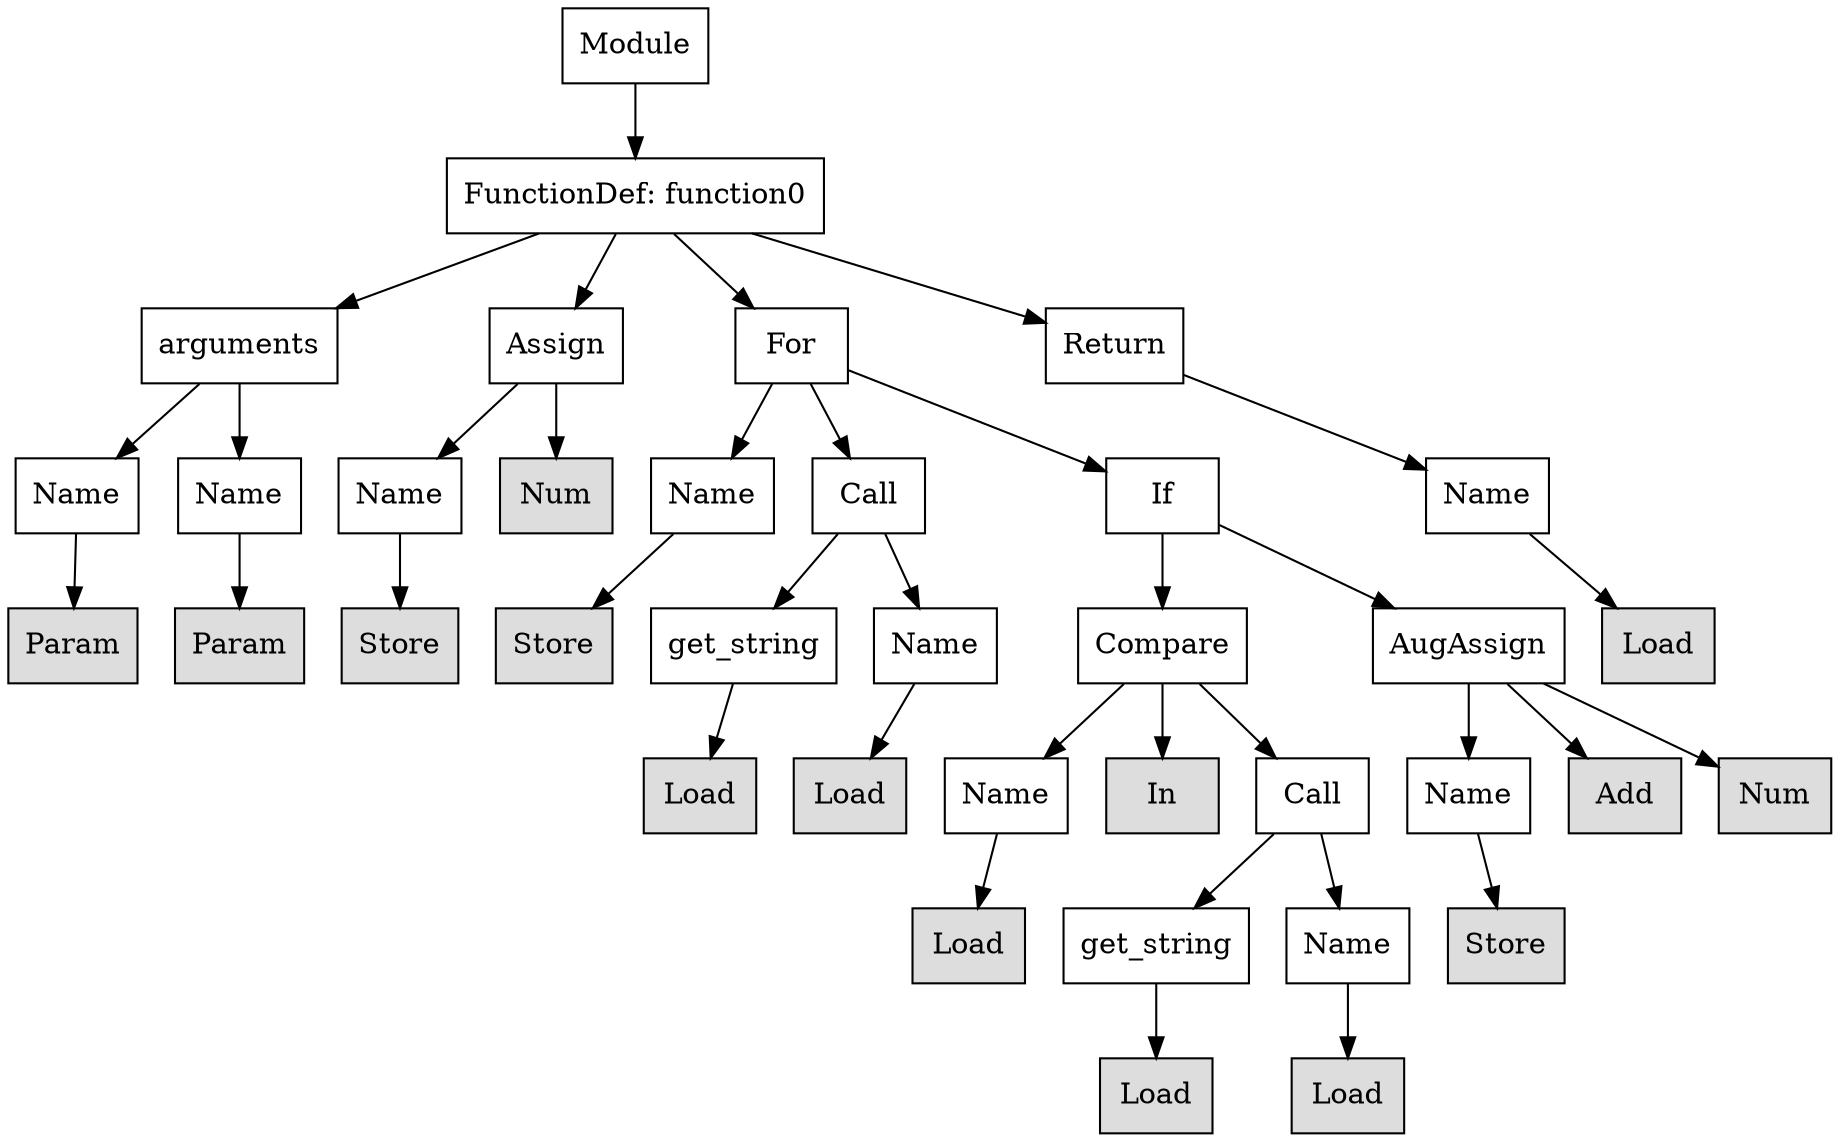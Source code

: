 digraph G {
n0 [shape=rect, label="Module"];
n1 [shape=rect, label="FunctionDef: function0"];
n2 [shape=rect, label="arguments"];
n3 [shape=rect, label="Assign"];
n4 [shape=rect, label="For"];
n5 [shape=rect, label="Return"];
n6 [shape=rect, label="Name"];
n7 [shape=rect, label="Name"];
n8 [shape=rect, label="Name"];
n9 [shape=rect, label="Num" style="filled" fillcolor="#dddddd"];
n10 [shape=rect, label="Name"];
n11 [shape=rect, label="Call"];
n12 [shape=rect, label="If"];
n13 [shape=rect, label="Name"];
n14 [shape=rect, label="Param" style="filled" fillcolor="#dddddd"];
n15 [shape=rect, label="Param" style="filled" fillcolor="#dddddd"];
n16 [shape=rect, label="Store" style="filled" fillcolor="#dddddd"];
n17 [shape=rect, label="Store" style="filled" fillcolor="#dddddd"];
n18 [shape=rect, label="get_string"];
n19 [shape=rect, label="Name"];
n20 [shape=rect, label="Compare"];
n21 [shape=rect, label="AugAssign"];
n22 [shape=rect, label="Load" style="filled" fillcolor="#dddddd"];
n23 [shape=rect, label="Load" style="filled" fillcolor="#dddddd"];
n24 [shape=rect, label="Load" style="filled" fillcolor="#dddddd"];
n25 [shape=rect, label="Name"];
n26 [shape=rect, label="In" style="filled" fillcolor="#dddddd"];
n27 [shape=rect, label="Call"];
n28 [shape=rect, label="Name"];
n29 [shape=rect, label="Add" style="filled" fillcolor="#dddddd"];
n30 [shape=rect, label="Num" style="filled" fillcolor="#dddddd"];
n31 [shape=rect, label="Load" style="filled" fillcolor="#dddddd"];
n32 [shape=rect, label="get_string"];
n33 [shape=rect, label="Name"];
n34 [shape=rect, label="Store" style="filled" fillcolor="#dddddd"];
n35 [shape=rect, label="Load" style="filled" fillcolor="#dddddd"];
n36 [shape=rect, label="Load" style="filled" fillcolor="#dddddd"];
n0 -> n1;
n1 -> n2;
n1 -> n3;
n1 -> n4;
n1 -> n5;
n2 -> n6;
n2 -> n7;
n3 -> n8;
n3 -> n9;
n4 -> n10;
n4 -> n11;
n4 -> n12;
n5 -> n13;
n6 -> n14;
n7 -> n15;
n8 -> n16;
n10 -> n17;
n11 -> n18;
n11 -> n19;
n12 -> n20;
n12 -> n21;
n13 -> n22;
n18 -> n23;
n19 -> n24;
n20 -> n25;
n20 -> n26;
n20 -> n27;
n21 -> n28;
n21 -> n29;
n21 -> n30;
n25 -> n31;
n27 -> n32;
n27 -> n33;
n28 -> n34;
n32 -> n35;
n33 -> n36;
}
